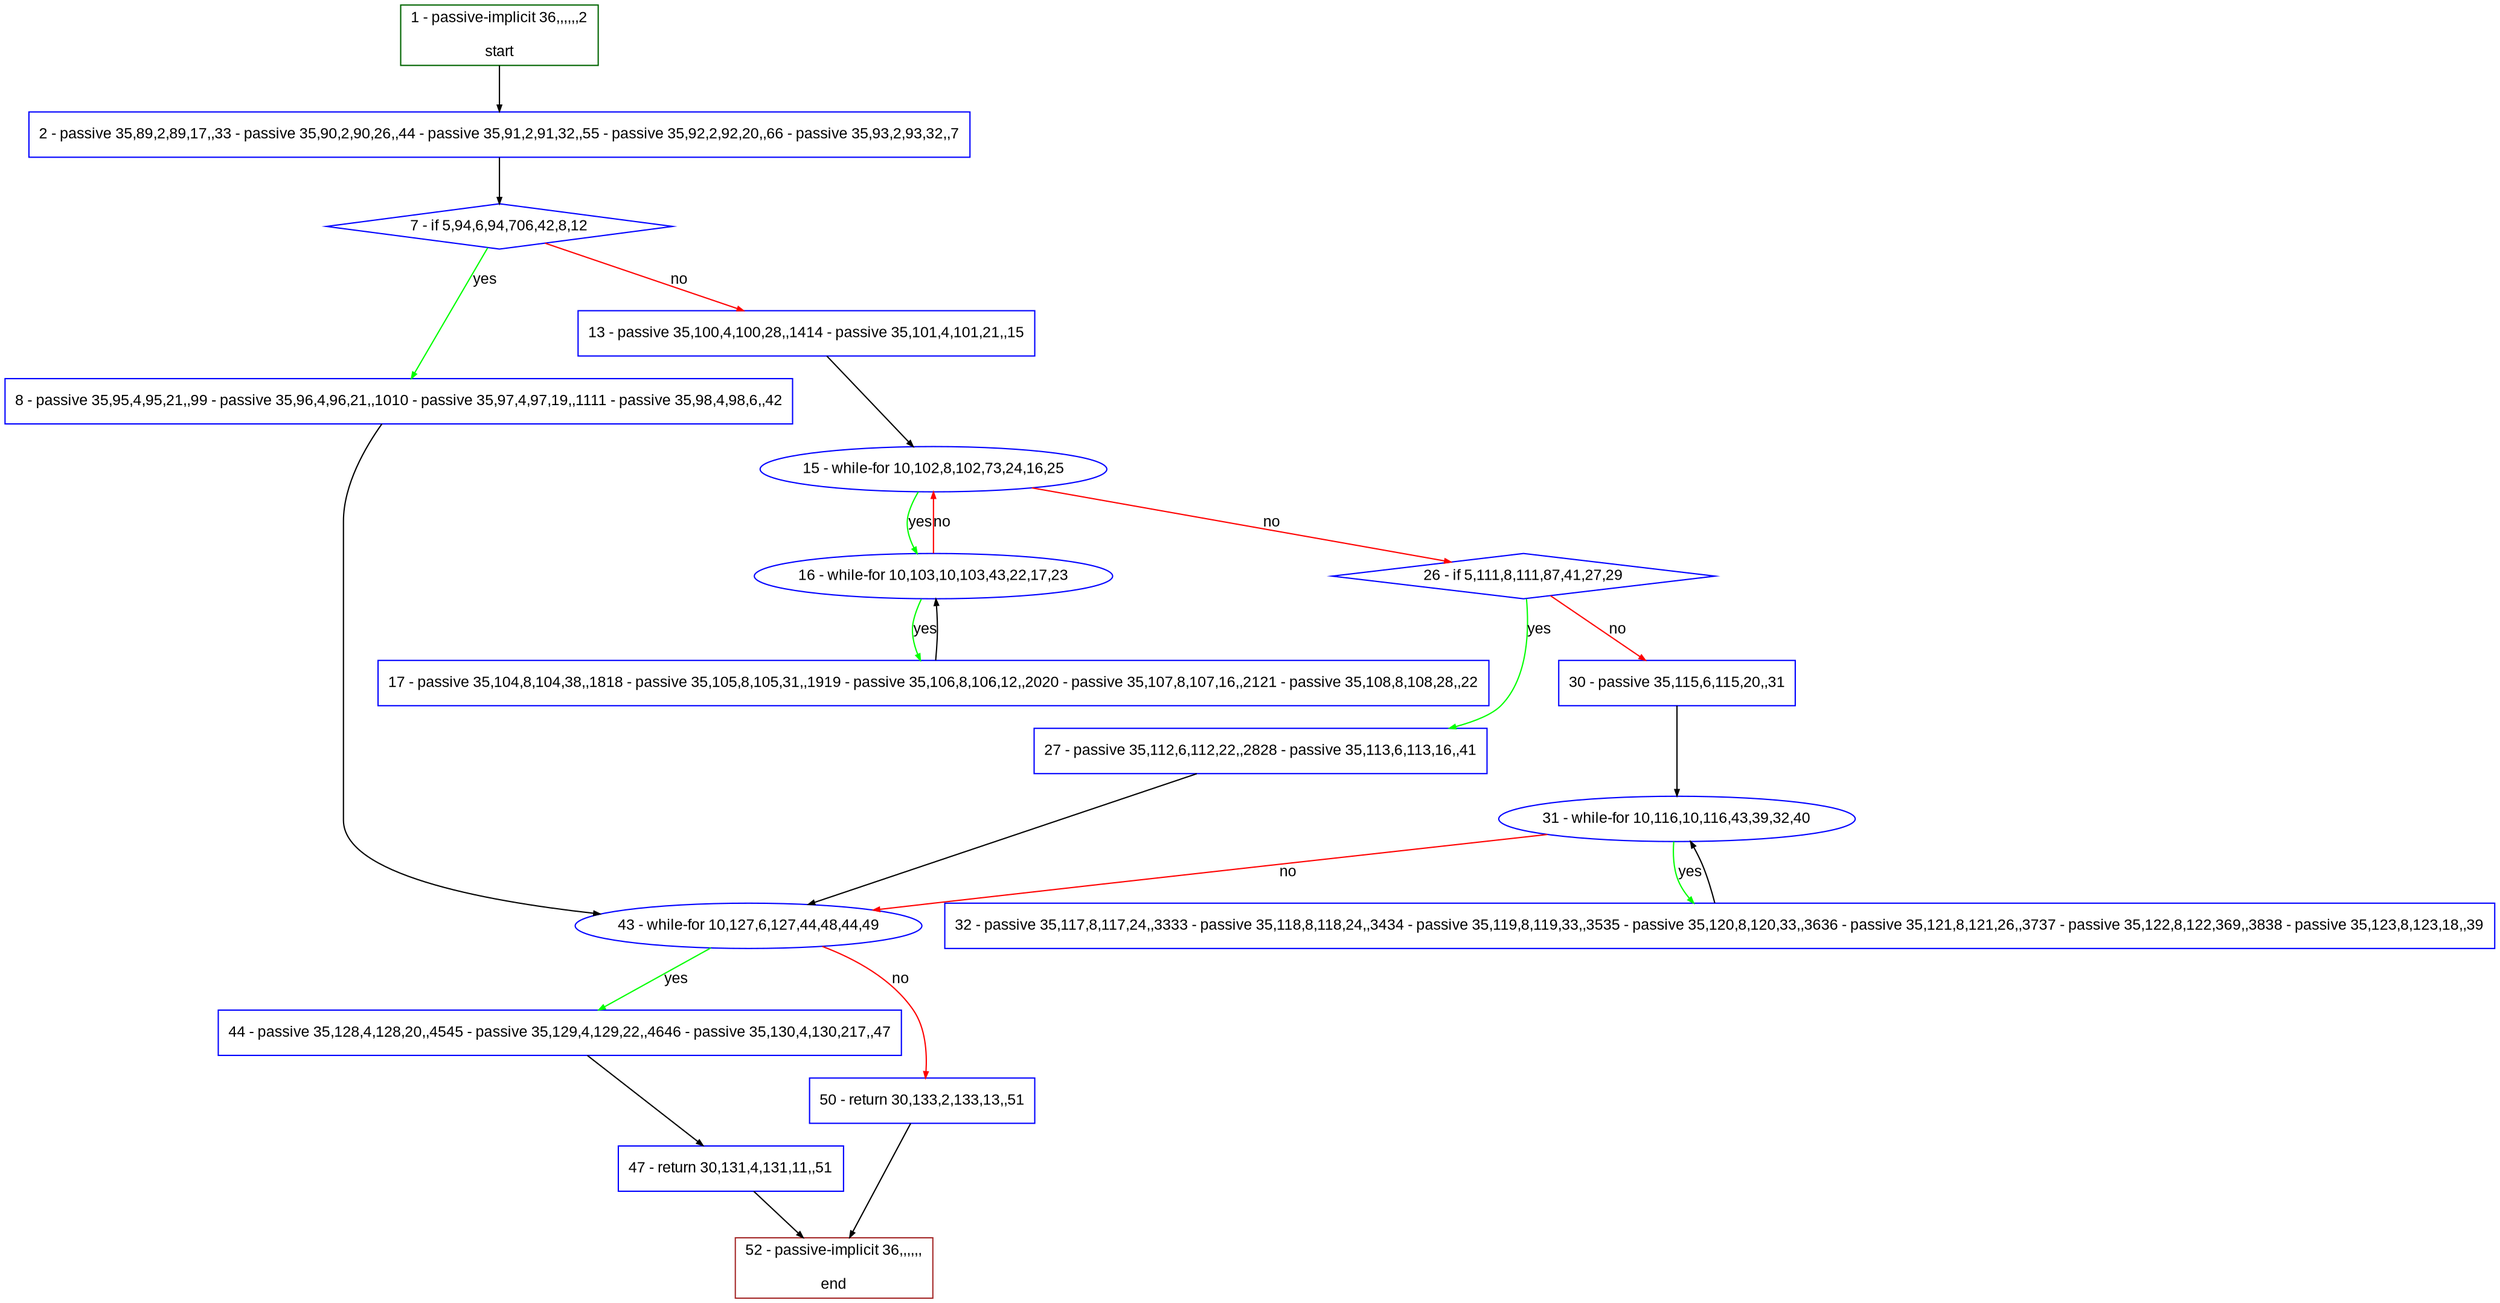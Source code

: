 digraph "" {
  graph [pack="true", label="", fontsize="12", packmode="clust", fontname="Arial", fillcolor="#FFFFCC", bgcolor="white", style="rounded,filled", compound="true"];
  node [node_initialized="no", label="", color="grey", fontsize="12", fillcolor="white", fontname="Arial", style="filled", shape="rectangle", compound="true", fixedsize="false"];
  edge [fontcolor="black", arrowhead="normal", arrowtail="none", arrowsize="0.5", ltail="", label="", color="black", fontsize="12", lhead="", fontname="Arial", dir="forward", compound="true"];
  __N1 [label="2 - passive 35,89,2,89,17,,33 - passive 35,90,2,90,26,,44 - passive 35,91,2,91,32,,55 - passive 35,92,2,92,20,,66 - passive 35,93,2,93,32,,7", color="#0000ff", fillcolor="#ffffff", style="filled", shape="box"];
  __N2 [label="1 - passive-implicit 36,,,,,,2\n\nstart", color="#006400", fillcolor="#ffffff", style="filled", shape="box"];
  __N3 [label="7 - if 5,94,6,94,706,42,8,12", color="#0000ff", fillcolor="#ffffff", style="filled", shape="diamond"];
  __N4 [label="8 - passive 35,95,4,95,21,,99 - passive 35,96,4,96,21,,1010 - passive 35,97,4,97,19,,1111 - passive 35,98,4,98,6,,42", color="#0000ff", fillcolor="#ffffff", style="filled", shape="box"];
  __N5 [label="13 - passive 35,100,4,100,28,,1414 - passive 35,101,4,101,21,,15", color="#0000ff", fillcolor="#ffffff", style="filled", shape="box"];
  __N6 [label="43 - while-for 10,127,6,127,44,48,44,49", color="#0000ff", fillcolor="#ffffff", style="filled", shape="oval"];
  __N7 [label="15 - while-for 10,102,8,102,73,24,16,25", color="#0000ff", fillcolor="#ffffff", style="filled", shape="oval"];
  __N8 [label="16 - while-for 10,103,10,103,43,22,17,23", color="#0000ff", fillcolor="#ffffff", style="filled", shape="oval"];
  __N9 [label="26 - if 5,111,8,111,87,41,27,29", color="#0000ff", fillcolor="#ffffff", style="filled", shape="diamond"];
  __N10 [label="17 - passive 35,104,8,104,38,,1818 - passive 35,105,8,105,31,,1919 - passive 35,106,8,106,12,,2020 - passive 35,107,8,107,16,,2121 - passive 35,108,8,108,28,,22", color="#0000ff", fillcolor="#ffffff", style="filled", shape="box"];
  __N11 [label="27 - passive 35,112,6,112,22,,2828 - passive 35,113,6,113,16,,41", color="#0000ff", fillcolor="#ffffff", style="filled", shape="box"];
  __N12 [label="30 - passive 35,115,6,115,20,,31", color="#0000ff", fillcolor="#ffffff", style="filled", shape="box"];
  __N13 [label="31 - while-for 10,116,10,116,43,39,32,40", color="#0000ff", fillcolor="#ffffff", style="filled", shape="oval"];
  __N14 [label="32 - passive 35,117,8,117,24,,3333 - passive 35,118,8,118,24,,3434 - passive 35,119,8,119,33,,3535 - passive 35,120,8,120,33,,3636 - passive 35,121,8,121,26,,3737 - passive 35,122,8,122,369,,3838 - passive 35,123,8,123,18,,39", color="#0000ff", fillcolor="#ffffff", style="filled", shape="box"];
  __N15 [label="44 - passive 35,128,4,128,20,,4545 - passive 35,129,4,129,22,,4646 - passive 35,130,4,130,217,,47", color="#0000ff", fillcolor="#ffffff", style="filled", shape="box"];
  __N16 [label="50 - return 30,133,2,133,13,,51", color="#0000ff", fillcolor="#ffffff", style="filled", shape="box"];
  __N17 [label="47 - return 30,131,4,131,11,,51", color="#0000ff", fillcolor="#ffffff", style="filled", shape="box"];
  __N18 [label="52 - passive-implicit 36,,,,,,\n\nend", color="#a52a2a", fillcolor="#ffffff", style="filled", shape="box"];
  __N2 -> __N1 [arrowhead="normal", arrowtail="none", color="#000000", label="", dir="forward"];
  __N1 -> __N3 [arrowhead="normal", arrowtail="none", color="#000000", label="", dir="forward"];
  __N3 -> __N4 [arrowhead="normal", arrowtail="none", color="#00ff00", label="yes", dir="forward"];
  __N3 -> __N5 [arrowhead="normal", arrowtail="none", color="#ff0000", label="no", dir="forward"];
  __N4 -> __N6 [arrowhead="normal", arrowtail="none", color="#000000", label="", dir="forward"];
  __N5 -> __N7 [arrowhead="normal", arrowtail="none", color="#000000", label="", dir="forward"];
  __N7 -> __N8 [arrowhead="normal", arrowtail="none", color="#00ff00", label="yes", dir="forward"];
  __N8 -> __N7 [arrowhead="normal", arrowtail="none", color="#ff0000", label="no", dir="forward"];
  __N7 -> __N9 [arrowhead="normal", arrowtail="none", color="#ff0000", label="no", dir="forward"];
  __N8 -> __N10 [arrowhead="normal", arrowtail="none", color="#00ff00", label="yes", dir="forward"];
  __N10 -> __N8 [arrowhead="normal", arrowtail="none", color="#000000", label="", dir="forward"];
  __N9 -> __N11 [arrowhead="normal", arrowtail="none", color="#00ff00", label="yes", dir="forward"];
  __N9 -> __N12 [arrowhead="normal", arrowtail="none", color="#ff0000", label="no", dir="forward"];
  __N11 -> __N6 [arrowhead="normal", arrowtail="none", color="#000000", label="", dir="forward"];
  __N12 -> __N13 [arrowhead="normal", arrowtail="none", color="#000000", label="", dir="forward"];
  __N13 -> __N14 [arrowhead="normal", arrowtail="none", color="#00ff00", label="yes", dir="forward"];
  __N14 -> __N13 [arrowhead="normal", arrowtail="none", color="#000000", label="", dir="forward"];
  __N13 -> __N6 [arrowhead="normal", arrowtail="none", color="#ff0000", label="no", dir="forward"];
  __N6 -> __N15 [arrowhead="normal", arrowtail="none", color="#00ff00", label="yes", dir="forward"];
  __N6 -> __N16 [arrowhead="normal", arrowtail="none", color="#ff0000", label="no", dir="forward"];
  __N15 -> __N17 [arrowhead="normal", arrowtail="none", color="#000000", label="", dir="forward"];
  __N17 -> __N18 [arrowhead="normal", arrowtail="none", color="#000000", label="", dir="forward"];
  __N16 -> __N18 [arrowhead="normal", arrowtail="none", color="#000000", label="", dir="forward"];
}

